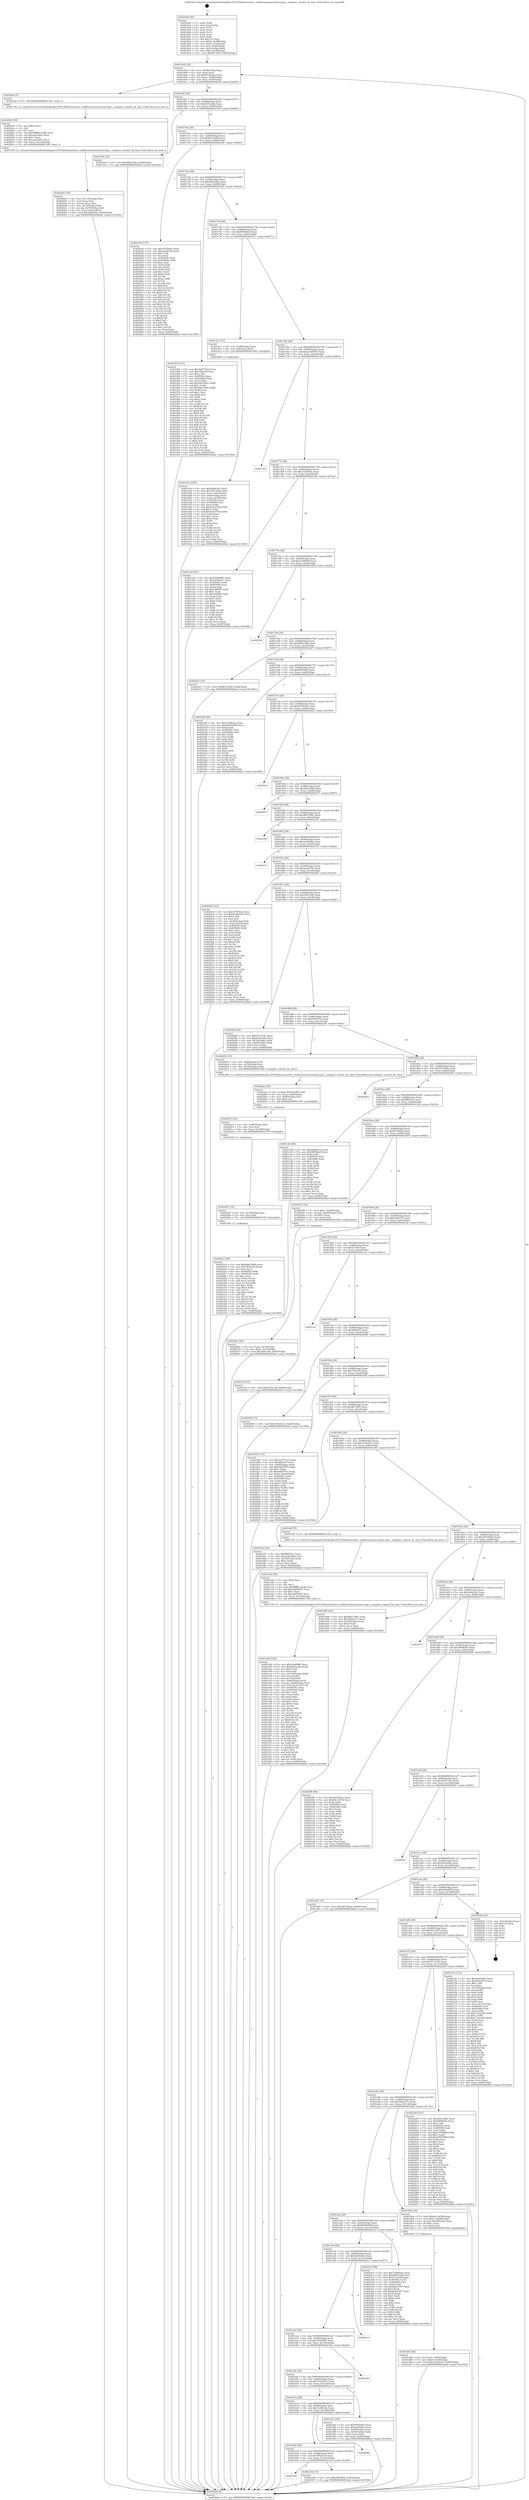 digraph "0x4016a0" {
  label = "0x4016a0 (/mnt/c/Users/mathe/Desktop/tcc/POCII/binaries/extr_seafilecommoncommit-mgr.c_compare_commit_by_time_Final-ollvm.out::main(0))"
  labelloc = "t"
  node[shape=record]

  Entry [label="",width=0.3,height=0.3,shape=circle,fillcolor=black,style=filled]
  "0x4016d2" [label="{
     0x4016d2 [32]\l
     | [instrs]\l
     &nbsp;&nbsp;0x4016d2 \<+6\>: mov -0x84(%rbp),%eax\l
     &nbsp;&nbsp;0x4016d8 \<+2\>: mov %eax,%ecx\l
     &nbsp;&nbsp;0x4016da \<+6\>: sub $0x815dcb4c,%ecx\l
     &nbsp;&nbsp;0x4016e0 \<+6\>: mov %eax,-0x88(%rbp)\l
     &nbsp;&nbsp;0x4016e6 \<+6\>: mov %ecx,-0x8c(%rbp)\l
     &nbsp;&nbsp;0x4016ec \<+6\>: je 00000000004020a4 \<main+0xa04\>\l
  }"]
  "0x4020a4" [label="{
     0x4020a4 [5]\l
     | [instrs]\l
     &nbsp;&nbsp;0x4020a4 \<+5\>: call 0000000000401160 \<next_i\>\l
     | [calls]\l
     &nbsp;&nbsp;0x401160 \{1\} (/mnt/c/Users/mathe/Desktop/tcc/POCII/binaries/extr_seafilecommoncommit-mgr.c_compare_commit_by_time_Final-ollvm.out::next_i)\l
  }"]
  "0x4016f2" [label="{
     0x4016f2 [28]\l
     | [instrs]\l
     &nbsp;&nbsp;0x4016f2 \<+5\>: jmp 00000000004016f7 \<main+0x57\>\l
     &nbsp;&nbsp;0x4016f7 \<+6\>: mov -0x88(%rbp),%eax\l
     &nbsp;&nbsp;0x4016fd \<+5\>: sub $0x8293c2b6,%eax\l
     &nbsp;&nbsp;0x401702 \<+6\>: mov %eax,-0x90(%rbp)\l
     &nbsp;&nbsp;0x401708 \<+6\>: je 0000000000401f34 \<main+0x894\>\l
  }"]
  Exit [label="",width=0.3,height=0.3,shape=circle,fillcolor=black,style=filled,peripheries=2]
  "0x401f34" [label="{
     0x401f34 [15]\l
     | [instrs]\l
     &nbsp;&nbsp;0x401f34 \<+10\>: movl $0x8fbb35de,-0x84(%rbp)\l
     &nbsp;&nbsp;0x401f3e \<+5\>: jmp 00000000004026ad \<main+0x100d\>\l
  }"]
  "0x40170e" [label="{
     0x40170e [28]\l
     | [instrs]\l
     &nbsp;&nbsp;0x40170e \<+5\>: jmp 0000000000401713 \<main+0x73\>\l
     &nbsp;&nbsp;0x401713 \<+6\>: mov -0x88(%rbp),%eax\l
     &nbsp;&nbsp;0x401719 \<+5\>: sub $0x8b3192bf,%eax\l
     &nbsp;&nbsp;0x40171e \<+6\>: mov %eax,-0x94(%rbp)\l
     &nbsp;&nbsp;0x401724 \<+6\>: je 0000000000402436 \<main+0xd96\>\l
  }"]
  "0x401b52" [label="{
     0x401b52\l
  }", style=dashed]
  "0x402436" [label="{
     0x402436 [137]\l
     | [instrs]\l
     &nbsp;&nbsp;0x402436 \<+5\>: mov $0xc97950ec,%eax\l
     &nbsp;&nbsp;0x40243b \<+5\>: mov $0xeae2679e,%ecx\l
     &nbsp;&nbsp;0x402440 \<+2\>: mov $0x1,%dl\l
     &nbsp;&nbsp;0x402442 \<+2\>: xor %esi,%esi\l
     &nbsp;&nbsp;0x402444 \<+7\>: mov 0x40505c,%edi\l
     &nbsp;&nbsp;0x40244b \<+8\>: mov 0x405060,%r8d\l
     &nbsp;&nbsp;0x402453 \<+3\>: sub $0x1,%esi\l
     &nbsp;&nbsp;0x402456 \<+3\>: mov %edi,%r9d\l
     &nbsp;&nbsp;0x402459 \<+3\>: add %esi,%r9d\l
     &nbsp;&nbsp;0x40245c \<+4\>: imul %r9d,%edi\l
     &nbsp;&nbsp;0x402460 \<+3\>: and $0x1,%edi\l
     &nbsp;&nbsp;0x402463 \<+3\>: cmp $0x0,%edi\l
     &nbsp;&nbsp;0x402466 \<+4\>: sete %r10b\l
     &nbsp;&nbsp;0x40246a \<+4\>: cmp $0xa,%r8d\l
     &nbsp;&nbsp;0x40246e \<+4\>: setl %r11b\l
     &nbsp;&nbsp;0x402472 \<+3\>: mov %r10b,%bl\l
     &nbsp;&nbsp;0x402475 \<+3\>: xor $0xff,%bl\l
     &nbsp;&nbsp;0x402478 \<+3\>: mov %r11b,%r14b\l
     &nbsp;&nbsp;0x40247b \<+4\>: xor $0xff,%r14b\l
     &nbsp;&nbsp;0x40247f \<+3\>: xor $0x0,%dl\l
     &nbsp;&nbsp;0x402482 \<+3\>: mov %bl,%r15b\l
     &nbsp;&nbsp;0x402485 \<+4\>: and $0x0,%r15b\l
     &nbsp;&nbsp;0x402489 \<+3\>: and %dl,%r10b\l
     &nbsp;&nbsp;0x40248c \<+3\>: mov %r14b,%r12b\l
     &nbsp;&nbsp;0x40248f \<+4\>: and $0x0,%r12b\l
     &nbsp;&nbsp;0x402493 \<+3\>: and %dl,%r11b\l
     &nbsp;&nbsp;0x402496 \<+3\>: or %r10b,%r15b\l
     &nbsp;&nbsp;0x402499 \<+3\>: or %r11b,%r12b\l
     &nbsp;&nbsp;0x40249c \<+3\>: xor %r12b,%r15b\l
     &nbsp;&nbsp;0x40249f \<+3\>: or %r14b,%bl\l
     &nbsp;&nbsp;0x4024a2 \<+3\>: xor $0xff,%bl\l
     &nbsp;&nbsp;0x4024a5 \<+3\>: or $0x0,%dl\l
     &nbsp;&nbsp;0x4024a8 \<+2\>: and %dl,%bl\l
     &nbsp;&nbsp;0x4024aa \<+3\>: or %bl,%r15b\l
     &nbsp;&nbsp;0x4024ad \<+4\>: test $0x1,%r15b\l
     &nbsp;&nbsp;0x4024b1 \<+3\>: cmovne %ecx,%eax\l
     &nbsp;&nbsp;0x4024b4 \<+6\>: mov %eax,-0x84(%rbp)\l
     &nbsp;&nbsp;0x4024ba \<+5\>: jmp 00000000004026ad \<main+0x100d\>\l
  }"]
  "0x40172a" [label="{
     0x40172a [28]\l
     | [instrs]\l
     &nbsp;&nbsp;0x40172a \<+5\>: jmp 000000000040172f \<main+0x8f\>\l
     &nbsp;&nbsp;0x40172f \<+6\>: mov -0x88(%rbp),%eax\l
     &nbsp;&nbsp;0x401735 \<+5\>: sub $0x8fbb35de,%eax\l
     &nbsp;&nbsp;0x40173a \<+6\>: mov %eax,-0x98(%rbp)\l
     &nbsp;&nbsp;0x401740 \<+6\>: je 0000000000401f43 \<main+0x8a3\>\l
  }"]
  "0x40233d" [label="{
     0x40233d [15]\l
     | [instrs]\l
     &nbsp;&nbsp;0x40233d \<+10\>: movl $0xb9f766f2,-0x84(%rbp)\l
     &nbsp;&nbsp;0x402347 \<+5\>: jmp 00000000004026ad \<main+0x100d\>\l
  }"]
  "0x401f43" [label="{
     0x401f43 [147]\l
     | [instrs]\l
     &nbsp;&nbsp;0x401f43 \<+5\>: mov $0x3e6771b3,%eax\l
     &nbsp;&nbsp;0x401f48 \<+5\>: mov $0x7f2b355,%ecx\l
     &nbsp;&nbsp;0x401f4d \<+2\>: mov $0x1,%dl\l
     &nbsp;&nbsp;0x401f4f \<+7\>: mov 0x40505c,%esi\l
     &nbsp;&nbsp;0x401f56 \<+7\>: mov 0x405060,%edi\l
     &nbsp;&nbsp;0x401f5d \<+3\>: mov %esi,%r8d\l
     &nbsp;&nbsp;0x401f60 \<+7\>: add $0x28b1845c,%r8d\l
     &nbsp;&nbsp;0x401f67 \<+4\>: sub $0x1,%r8d\l
     &nbsp;&nbsp;0x401f6b \<+7\>: sub $0x28b1845c,%r8d\l
     &nbsp;&nbsp;0x401f72 \<+4\>: imul %r8d,%esi\l
     &nbsp;&nbsp;0x401f76 \<+3\>: and $0x1,%esi\l
     &nbsp;&nbsp;0x401f79 \<+3\>: cmp $0x0,%esi\l
     &nbsp;&nbsp;0x401f7c \<+4\>: sete %r9b\l
     &nbsp;&nbsp;0x401f80 \<+3\>: cmp $0xa,%edi\l
     &nbsp;&nbsp;0x401f83 \<+4\>: setl %r10b\l
     &nbsp;&nbsp;0x401f87 \<+3\>: mov %r9b,%r11b\l
     &nbsp;&nbsp;0x401f8a \<+4\>: xor $0xff,%r11b\l
     &nbsp;&nbsp;0x401f8e \<+3\>: mov %r10b,%bl\l
     &nbsp;&nbsp;0x401f91 \<+3\>: xor $0xff,%bl\l
     &nbsp;&nbsp;0x401f94 \<+3\>: xor $0x0,%dl\l
     &nbsp;&nbsp;0x401f97 \<+3\>: mov %r11b,%r14b\l
     &nbsp;&nbsp;0x401f9a \<+4\>: and $0x0,%r14b\l
     &nbsp;&nbsp;0x401f9e \<+3\>: and %dl,%r9b\l
     &nbsp;&nbsp;0x401fa1 \<+3\>: mov %bl,%r15b\l
     &nbsp;&nbsp;0x401fa4 \<+4\>: and $0x0,%r15b\l
     &nbsp;&nbsp;0x401fa8 \<+3\>: and %dl,%r10b\l
     &nbsp;&nbsp;0x401fab \<+3\>: or %r9b,%r14b\l
     &nbsp;&nbsp;0x401fae \<+3\>: or %r10b,%r15b\l
     &nbsp;&nbsp;0x401fb1 \<+3\>: xor %r15b,%r14b\l
     &nbsp;&nbsp;0x401fb4 \<+3\>: or %bl,%r11b\l
     &nbsp;&nbsp;0x401fb7 \<+4\>: xor $0xff,%r11b\l
     &nbsp;&nbsp;0x401fbb \<+3\>: or $0x0,%dl\l
     &nbsp;&nbsp;0x401fbe \<+3\>: and %dl,%r11b\l
     &nbsp;&nbsp;0x401fc1 \<+3\>: or %r11b,%r14b\l
     &nbsp;&nbsp;0x401fc4 \<+4\>: test $0x1,%r14b\l
     &nbsp;&nbsp;0x401fc8 \<+3\>: cmovne %ecx,%eax\l
     &nbsp;&nbsp;0x401fcb \<+6\>: mov %eax,-0x84(%rbp)\l
     &nbsp;&nbsp;0x401fd1 \<+5\>: jmp 00000000004026ad \<main+0x100d\>\l
  }"]
  "0x401746" [label="{
     0x401746 [28]\l
     | [instrs]\l
     &nbsp;&nbsp;0x401746 \<+5\>: jmp 000000000040174b \<main+0xab\>\l
     &nbsp;&nbsp;0x40174b \<+6\>: mov -0x88(%rbp),%eax\l
     &nbsp;&nbsp;0x401751 \<+5\>: sub $0x96f5b6a5,%eax\l
     &nbsp;&nbsp;0x401756 \<+6\>: mov %eax,-0x9c(%rbp)\l
     &nbsp;&nbsp;0x40175c \<+6\>: je 0000000000401d11 \<main+0x671\>\l
  }"]
  "0x401b36" [label="{
     0x401b36 [28]\l
     | [instrs]\l
     &nbsp;&nbsp;0x401b36 \<+5\>: jmp 0000000000401b3b \<main+0x49b\>\l
     &nbsp;&nbsp;0x401b3b \<+6\>: mov -0x88(%rbp),%eax\l
     &nbsp;&nbsp;0x401b41 \<+5\>: sub $0x7f025ccb,%eax\l
     &nbsp;&nbsp;0x401b46 \<+6\>: mov %eax,-0x12c(%rbp)\l
     &nbsp;&nbsp;0x401b4c \<+6\>: je 000000000040233d \<main+0xc9d\>\l
  }"]
  "0x401d11" [label="{
     0x401d11 [13]\l
     | [instrs]\l
     &nbsp;&nbsp;0x401d11 \<+4\>: mov -0x48(%rbp),%rax\l
     &nbsp;&nbsp;0x401d15 \<+4\>: mov 0x8(%rax),%rdi\l
     &nbsp;&nbsp;0x401d19 \<+5\>: call 0000000000401060 \<atoi@plt\>\l
     | [calls]\l
     &nbsp;&nbsp;0x401060 \{1\} (unknown)\l
  }"]
  "0x401762" [label="{
     0x401762 [28]\l
     | [instrs]\l
     &nbsp;&nbsp;0x401762 \<+5\>: jmp 0000000000401767 \<main+0xc7\>\l
     &nbsp;&nbsp;0x401767 \<+6\>: mov -0x88(%rbp),%eax\l
     &nbsp;&nbsp;0x40176d \<+5\>: sub $0xa23087d7,%eax\l
     &nbsp;&nbsp;0x401772 \<+6\>: mov %eax,-0xa0(%rbp)\l
     &nbsp;&nbsp;0x401778 \<+6\>: je 0000000000401c0d \<main+0x56d\>\l
  }"]
  "0x40268d" [label="{
     0x40268d\l
  }", style=dashed]
  "0x401c0d" [label="{
     0x401c0d\l
  }", style=dashed]
  "0x40177e" [label="{
     0x40177e [28]\l
     | [instrs]\l
     &nbsp;&nbsp;0x40177e \<+5\>: jmp 0000000000401783 \<main+0xe3\>\l
     &nbsp;&nbsp;0x401783 \<+6\>: mov -0x88(%rbp),%eax\l
     &nbsp;&nbsp;0x401789 \<+5\>: sub $0xa32500ee,%eax\l
     &nbsp;&nbsp;0x40178e \<+6\>: mov %eax,-0xa4(%rbp)\l
     &nbsp;&nbsp;0x401794 \<+6\>: je 0000000000401e0a \<main+0x76a\>\l
  }"]
  "0x4022e3" [label="{
     0x4022e3 [90]\l
     | [instrs]\l
     &nbsp;&nbsp;0x4022e3 \<+5\>: mov $0xd64c3bb9,%eax\l
     &nbsp;&nbsp;0x4022e8 \<+5\>: mov $0x7f025ccb,%edx\l
     &nbsp;&nbsp;0x4022ed \<+2\>: xor %ecx,%ecx\l
     &nbsp;&nbsp;0x4022ef \<+8\>: mov 0x40505c,%r8d\l
     &nbsp;&nbsp;0x4022f7 \<+8\>: mov 0x405060,%r9d\l
     &nbsp;&nbsp;0x4022ff \<+3\>: sub $0x1,%ecx\l
     &nbsp;&nbsp;0x402302 \<+3\>: mov %r8d,%r10d\l
     &nbsp;&nbsp;0x402305 \<+3\>: add %ecx,%r10d\l
     &nbsp;&nbsp;0x402308 \<+4\>: imul %r10d,%r8d\l
     &nbsp;&nbsp;0x40230c \<+4\>: and $0x1,%r8d\l
     &nbsp;&nbsp;0x402310 \<+4\>: cmp $0x0,%r8d\l
     &nbsp;&nbsp;0x402314 \<+4\>: sete %r11b\l
     &nbsp;&nbsp;0x402318 \<+4\>: cmp $0xa,%r9d\l
     &nbsp;&nbsp;0x40231c \<+3\>: setl %bl\l
     &nbsp;&nbsp;0x40231f \<+3\>: mov %r11b,%r14b\l
     &nbsp;&nbsp;0x402322 \<+3\>: and %bl,%r14b\l
     &nbsp;&nbsp;0x402325 \<+3\>: xor %bl,%r11b\l
     &nbsp;&nbsp;0x402328 \<+3\>: or %r11b,%r14b\l
     &nbsp;&nbsp;0x40232b \<+4\>: test $0x1,%r14b\l
     &nbsp;&nbsp;0x40232f \<+3\>: cmovne %edx,%eax\l
     &nbsp;&nbsp;0x402332 \<+6\>: mov %eax,-0x84(%rbp)\l
     &nbsp;&nbsp;0x402338 \<+5\>: jmp 00000000004026ad \<main+0x100d\>\l
  }"]
  "0x401e0a" [label="{
     0x401e0a [91]\l
     | [instrs]\l
     &nbsp;&nbsp;0x401e0a \<+5\>: mov $0xa3a6f960,%eax\l
     &nbsp;&nbsp;0x401e0f \<+5\>: mov $0x1b39a911,%ecx\l
     &nbsp;&nbsp;0x401e14 \<+7\>: mov 0x40505c,%edx\l
     &nbsp;&nbsp;0x401e1b \<+7\>: mov 0x405060,%esi\l
     &nbsp;&nbsp;0x401e22 \<+2\>: mov %edx,%edi\l
     &nbsp;&nbsp;0x401e24 \<+6\>: add $0xc680f95,%edi\l
     &nbsp;&nbsp;0x401e2a \<+3\>: sub $0x1,%edi\l
     &nbsp;&nbsp;0x401e2d \<+6\>: sub $0xc680f95,%edi\l
     &nbsp;&nbsp;0x401e33 \<+3\>: imul %edi,%edx\l
     &nbsp;&nbsp;0x401e36 \<+3\>: and $0x1,%edx\l
     &nbsp;&nbsp;0x401e39 \<+3\>: cmp $0x0,%edx\l
     &nbsp;&nbsp;0x401e3c \<+4\>: sete %r8b\l
     &nbsp;&nbsp;0x401e40 \<+3\>: cmp $0xa,%esi\l
     &nbsp;&nbsp;0x401e43 \<+4\>: setl %r9b\l
     &nbsp;&nbsp;0x401e47 \<+3\>: mov %r8b,%r10b\l
     &nbsp;&nbsp;0x401e4a \<+3\>: and %r9b,%r10b\l
     &nbsp;&nbsp;0x401e4d \<+3\>: xor %r9b,%r8b\l
     &nbsp;&nbsp;0x401e50 \<+3\>: or %r8b,%r10b\l
     &nbsp;&nbsp;0x401e53 \<+4\>: test $0x1,%r10b\l
     &nbsp;&nbsp;0x401e57 \<+3\>: cmovne %ecx,%eax\l
     &nbsp;&nbsp;0x401e5a \<+6\>: mov %eax,-0x84(%rbp)\l
     &nbsp;&nbsp;0x401e60 \<+5\>: jmp 00000000004026ad \<main+0x100d\>\l
  }"]
  "0x40179a" [label="{
     0x40179a [28]\l
     | [instrs]\l
     &nbsp;&nbsp;0x40179a \<+5\>: jmp 000000000040179f \<main+0xff\>\l
     &nbsp;&nbsp;0x40179f \<+6\>: mov -0x88(%rbp),%eax\l
     &nbsp;&nbsp;0x4017a5 \<+5\>: sub $0xa3a6f960,%eax\l
     &nbsp;&nbsp;0x4017aa \<+6\>: mov %eax,-0xa8(%rbp)\l
     &nbsp;&nbsp;0x4017b0 \<+6\>: je 000000000040259d \<main+0xefd\>\l
  }"]
  "0x4022d7" [label="{
     0x4022d7 [12]\l
     | [instrs]\l
     &nbsp;&nbsp;0x4022d7 \<+4\>: mov -0x70(%rbp),%rsi\l
     &nbsp;&nbsp;0x4022db \<+3\>: mov %rsi,%rdi\l
     &nbsp;&nbsp;0x4022de \<+5\>: call 0000000000401030 \<free@plt\>\l
     | [calls]\l
     &nbsp;&nbsp;0x401030 \{1\} (unknown)\l
  }"]
  "0x40259d" [label="{
     0x40259d\l
  }", style=dashed]
  "0x4017b6" [label="{
     0x4017b6 [28]\l
     | [instrs]\l
     &nbsp;&nbsp;0x4017b6 \<+5\>: jmp 00000000004017bb \<main+0x11b\>\l
     &nbsp;&nbsp;0x4017bb \<+6\>: mov -0x88(%rbp),%eax\l
     &nbsp;&nbsp;0x4017c1 \<+5\>: sub $0xb86533b6,%eax\l
     &nbsp;&nbsp;0x4017c6 \<+6\>: mov %eax,-0xac(%rbp)\l
     &nbsp;&nbsp;0x4017cc \<+6\>: je 0000000000402427 \<main+0xd87\>\l
  }"]
  "0x4022c5" [label="{
     0x4022c5 [18]\l
     | [instrs]\l
     &nbsp;&nbsp;0x4022c5 \<+4\>: mov -0x60(%rbp),%rsi\l
     &nbsp;&nbsp;0x4022c9 \<+3\>: mov %rsi,%rdi\l
     &nbsp;&nbsp;0x4022cc \<+6\>: mov %eax,-0x138(%rbp)\l
     &nbsp;&nbsp;0x4022d2 \<+5\>: call 0000000000401030 \<free@plt\>\l
     | [calls]\l
     &nbsp;&nbsp;0x401030 \{1\} (unknown)\l
  }"]
  "0x402427" [label="{
     0x402427 [15]\l
     | [instrs]\l
     &nbsp;&nbsp;0x402427 \<+10\>: movl $0x8b3192bf,-0x84(%rbp)\l
     &nbsp;&nbsp;0x402431 \<+5\>: jmp 00000000004026ad \<main+0x100d\>\l
  }"]
  "0x4017d2" [label="{
     0x4017d2 [28]\l
     | [instrs]\l
     &nbsp;&nbsp;0x4017d2 \<+5\>: jmp 00000000004017d7 \<main+0x137\>\l
     &nbsp;&nbsp;0x4017d7 \<+6\>: mov -0x88(%rbp),%eax\l
     &nbsp;&nbsp;0x4017dd \<+5\>: sub $0xb9f766f2,%eax\l
     &nbsp;&nbsp;0x4017e2 \<+6\>: mov %eax,-0xb0(%rbp)\l
     &nbsp;&nbsp;0x4017e8 \<+6\>: je 000000000040236f \<main+0xccf\>\l
  }"]
  "0x4022ac" [label="{
     0x4022ac [25]\l
     | [instrs]\l
     &nbsp;&nbsp;0x4022ac \<+10\>: movabs $0x4030b6,%rdi\l
     &nbsp;&nbsp;0x4022b6 \<+4\>: mov %rax,-0x80(%rbp)\l
     &nbsp;&nbsp;0x4022ba \<+4\>: mov -0x80(%rbp),%rsi\l
     &nbsp;&nbsp;0x4022be \<+2\>: mov $0x0,%al\l
     &nbsp;&nbsp;0x4022c0 \<+5\>: call 0000000000401040 \<printf@plt\>\l
     | [calls]\l
     &nbsp;&nbsp;0x401040 \{1\} (unknown)\l
  }"]
  "0x40236f" [label="{
     0x40236f [86]\l
     | [instrs]\l
     &nbsp;&nbsp;0x40236f \<+5\>: mov $0x7ed96cde,%eax\l
     &nbsp;&nbsp;0x402374 \<+5\>: mov $0x66b56599,%ecx\l
     &nbsp;&nbsp;0x402379 \<+2\>: xor %edx,%edx\l
     &nbsp;&nbsp;0x40237b \<+7\>: mov 0x40505c,%esi\l
     &nbsp;&nbsp;0x402382 \<+7\>: mov 0x405060,%edi\l
     &nbsp;&nbsp;0x402389 \<+3\>: sub $0x1,%edx\l
     &nbsp;&nbsp;0x40238c \<+3\>: mov %esi,%r8d\l
     &nbsp;&nbsp;0x40238f \<+3\>: add %edx,%r8d\l
     &nbsp;&nbsp;0x402392 \<+4\>: imul %r8d,%esi\l
     &nbsp;&nbsp;0x402396 \<+3\>: and $0x1,%esi\l
     &nbsp;&nbsp;0x402399 \<+3\>: cmp $0x0,%esi\l
     &nbsp;&nbsp;0x40239c \<+4\>: sete %r9b\l
     &nbsp;&nbsp;0x4023a0 \<+3\>: cmp $0xa,%edi\l
     &nbsp;&nbsp;0x4023a3 \<+4\>: setl %r10b\l
     &nbsp;&nbsp;0x4023a7 \<+3\>: mov %r9b,%r11b\l
     &nbsp;&nbsp;0x4023aa \<+3\>: and %r10b,%r11b\l
     &nbsp;&nbsp;0x4023ad \<+3\>: xor %r10b,%r9b\l
     &nbsp;&nbsp;0x4023b0 \<+3\>: or %r9b,%r11b\l
     &nbsp;&nbsp;0x4023b3 \<+4\>: test $0x1,%r11b\l
     &nbsp;&nbsp;0x4023b7 \<+3\>: cmovne %ecx,%eax\l
     &nbsp;&nbsp;0x4023ba \<+6\>: mov %eax,-0x84(%rbp)\l
     &nbsp;&nbsp;0x4023c0 \<+5\>: jmp 00000000004026ad \<main+0x100d\>\l
  }"]
  "0x4017ee" [label="{
     0x4017ee [28]\l
     | [instrs]\l
     &nbsp;&nbsp;0x4017ee \<+5\>: jmp 00000000004017f3 \<main+0x153\>\l
     &nbsp;&nbsp;0x4017f3 \<+6\>: mov -0x88(%rbp),%eax\l
     &nbsp;&nbsp;0x4017f9 \<+5\>: sub $0xc97950ec,%eax\l
     &nbsp;&nbsp;0x4017fe \<+6\>: mov %eax,-0xb4(%rbp)\l
     &nbsp;&nbsp;0x401804 \<+6\>: je 00000000004026a3 \<main+0x1003\>\l
  }"]
  "0x4020d1" [label="{
     0x4020d1 [39]\l
     | [instrs]\l
     &nbsp;&nbsp;0x4020d1 \<+6\>: mov -0x134(%rbp),%ecx\l
     &nbsp;&nbsp;0x4020d7 \<+3\>: imul %eax,%ecx\l
     &nbsp;&nbsp;0x4020da \<+3\>: movslq %ecx,%rsi\l
     &nbsp;&nbsp;0x4020dd \<+4\>: mov -0x70(%rbp),%rdi\l
     &nbsp;&nbsp;0x4020e1 \<+4\>: movslq -0x74(%rbp),%r8\l
     &nbsp;&nbsp;0x4020e5 \<+4\>: mov %rsi,(%rdi,%r8,8)\l
     &nbsp;&nbsp;0x4020e9 \<+10\>: movl $0x38d9f30c,-0x84(%rbp)\l
     &nbsp;&nbsp;0x4020f3 \<+5\>: jmp 00000000004026ad \<main+0x100d\>\l
  }"]
  "0x4026a3" [label="{
     0x4026a3\l
  }", style=dashed]
  "0x40180a" [label="{
     0x40180a [28]\l
     | [instrs]\l
     &nbsp;&nbsp;0x40180a \<+5\>: jmp 000000000040180f \<main+0x16f\>\l
     &nbsp;&nbsp;0x40180f \<+6\>: mov -0x88(%rbp),%eax\l
     &nbsp;&nbsp;0x401815 \<+5\>: sub $0xd64c3bb9,%eax\l
     &nbsp;&nbsp;0x40181a \<+6\>: mov %eax,-0xb8(%rbp)\l
     &nbsp;&nbsp;0x401820 \<+6\>: je 0000000000402637 \<main+0xf97\>\l
  }"]
  "0x4020a9" [label="{
     0x4020a9 [40]\l
     | [instrs]\l
     &nbsp;&nbsp;0x4020a9 \<+5\>: mov $0x2,%ecx\l
     &nbsp;&nbsp;0x4020ae \<+1\>: cltd\l
     &nbsp;&nbsp;0x4020af \<+2\>: idiv %ecx\l
     &nbsp;&nbsp;0x4020b1 \<+6\>: imul $0xfffffffe,%edx,%ecx\l
     &nbsp;&nbsp;0x4020b7 \<+6\>: sub $0xaaa33d5c,%ecx\l
     &nbsp;&nbsp;0x4020bd \<+3\>: add $0x1,%ecx\l
     &nbsp;&nbsp;0x4020c0 \<+6\>: add $0xaaa33d5c,%ecx\l
     &nbsp;&nbsp;0x4020c6 \<+6\>: mov %ecx,-0x134(%rbp)\l
     &nbsp;&nbsp;0x4020cc \<+5\>: call 0000000000401160 \<next_i\>\l
     | [calls]\l
     &nbsp;&nbsp;0x401160 \{1\} (/mnt/c/Users/mathe/Desktop/tcc/POCII/binaries/extr_seafilecommoncommit-mgr.c_compare_commit_by_time_Final-ollvm.out::next_i)\l
  }"]
  "0x402637" [label="{
     0x402637\l
  }", style=dashed]
  "0x401826" [label="{
     0x401826 [28]\l
     | [instrs]\l
     &nbsp;&nbsp;0x401826 \<+5\>: jmp 000000000040182b \<main+0x18b\>\l
     &nbsp;&nbsp;0x40182b \<+6\>: mov -0x88(%rbp),%eax\l
     &nbsp;&nbsp;0x401831 \<+5\>: sub $0xd867306c,%eax\l
     &nbsp;&nbsp;0x401836 \<+6\>: mov %eax,-0xbc(%rbp)\l
     &nbsp;&nbsp;0x40183c \<+6\>: je 000000000040234c \<main+0xcac\>\l
  }"]
  "0x40206c" [label="{
     0x40206c [26]\l
     | [instrs]\l
     &nbsp;&nbsp;0x40206c \<+4\>: mov %rax,-0x70(%rbp)\l
     &nbsp;&nbsp;0x402070 \<+7\>: movl $0x0,-0x74(%rbp)\l
     &nbsp;&nbsp;0x402077 \<+10\>: movl $0xef55cc48,-0x84(%rbp)\l
     &nbsp;&nbsp;0x402081 \<+5\>: jmp 00000000004026ad \<main+0x100d\>\l
  }"]
  "0x40234c" [label="{
     0x40234c\l
  }", style=dashed]
  "0x401842" [label="{
     0x401842 [28]\l
     | [instrs]\l
     &nbsp;&nbsp;0x401842 \<+5\>: jmp 0000000000401847 \<main+0x1a7\>\l
     &nbsp;&nbsp;0x401847 \<+6\>: mov -0x88(%rbp),%eax\l
     &nbsp;&nbsp;0x40184d \<+5\>: sub $0xe2a636bb,%eax\l
     &nbsp;&nbsp;0x401852 \<+6\>: mov %eax,-0xc0(%rbp)\l
     &nbsp;&nbsp;0x401858 \<+6\>: je 0000000000401b7a \<main+0x4da\>\l
  }"]
  "0x401e92" [label="{
     0x401e92 [162]\l
     | [instrs]\l
     &nbsp;&nbsp;0x401e92 \<+5\>: mov $0xa3a6f960,%ecx\l
     &nbsp;&nbsp;0x401e97 \<+5\>: mov $0x8293c2b6,%edx\l
     &nbsp;&nbsp;0x401e9c \<+3\>: mov $0x1,%sil\l
     &nbsp;&nbsp;0x401e9f \<+2\>: xor %edi,%edi\l
     &nbsp;&nbsp;0x401ea1 \<+7\>: mov -0x130(%rbp),%r8d\l
     &nbsp;&nbsp;0x401ea8 \<+4\>: imul %eax,%r8d\l
     &nbsp;&nbsp;0x401eac \<+3\>: movslq %r8d,%r9\l
     &nbsp;&nbsp;0x401eaf \<+4\>: mov -0x60(%rbp),%r10\l
     &nbsp;&nbsp;0x401eb3 \<+4\>: movslq -0x64(%rbp),%r11\l
     &nbsp;&nbsp;0x401eb7 \<+4\>: mov %r9,(%r10,%r11,8)\l
     &nbsp;&nbsp;0x401ebb \<+7\>: mov 0x40505c,%eax\l
     &nbsp;&nbsp;0x401ec2 \<+8\>: mov 0x405060,%r8d\l
     &nbsp;&nbsp;0x401eca \<+3\>: sub $0x1,%edi\l
     &nbsp;&nbsp;0x401ecd \<+2\>: mov %eax,%ebx\l
     &nbsp;&nbsp;0x401ecf \<+2\>: add %edi,%ebx\l
     &nbsp;&nbsp;0x401ed1 \<+3\>: imul %ebx,%eax\l
     &nbsp;&nbsp;0x401ed4 \<+3\>: and $0x1,%eax\l
     &nbsp;&nbsp;0x401ed7 \<+3\>: cmp $0x0,%eax\l
     &nbsp;&nbsp;0x401eda \<+4\>: sete %r14b\l
     &nbsp;&nbsp;0x401ede \<+4\>: cmp $0xa,%r8d\l
     &nbsp;&nbsp;0x401ee2 \<+4\>: setl %r15b\l
     &nbsp;&nbsp;0x401ee6 \<+3\>: mov %r14b,%r12b\l
     &nbsp;&nbsp;0x401ee9 \<+4\>: xor $0xff,%r12b\l
     &nbsp;&nbsp;0x401eed \<+3\>: mov %r15b,%r13b\l
     &nbsp;&nbsp;0x401ef0 \<+4\>: xor $0xff,%r13b\l
     &nbsp;&nbsp;0x401ef4 \<+4\>: xor $0x1,%sil\l
     &nbsp;&nbsp;0x401ef8 \<+3\>: mov %r12b,%al\l
     &nbsp;&nbsp;0x401efb \<+2\>: and $0xff,%al\l
     &nbsp;&nbsp;0x401efd \<+3\>: and %sil,%r14b\l
     &nbsp;&nbsp;0x401f00 \<+3\>: mov %r13b,%dil\l
     &nbsp;&nbsp;0x401f03 \<+4\>: and $0xff,%dil\l
     &nbsp;&nbsp;0x401f07 \<+3\>: and %sil,%r15b\l
     &nbsp;&nbsp;0x401f0a \<+3\>: or %r14b,%al\l
     &nbsp;&nbsp;0x401f0d \<+3\>: or %r15b,%dil\l
     &nbsp;&nbsp;0x401f10 \<+3\>: xor %dil,%al\l
     &nbsp;&nbsp;0x401f13 \<+3\>: or %r13b,%r12b\l
     &nbsp;&nbsp;0x401f16 \<+4\>: xor $0xff,%r12b\l
     &nbsp;&nbsp;0x401f1a \<+4\>: or $0x1,%sil\l
     &nbsp;&nbsp;0x401f1e \<+3\>: and %sil,%r12b\l
     &nbsp;&nbsp;0x401f21 \<+3\>: or %r12b,%al\l
     &nbsp;&nbsp;0x401f24 \<+2\>: test $0x1,%al\l
     &nbsp;&nbsp;0x401f26 \<+3\>: cmovne %edx,%ecx\l
     &nbsp;&nbsp;0x401f29 \<+6\>: mov %ecx,-0x84(%rbp)\l
     &nbsp;&nbsp;0x401f2f \<+5\>: jmp 00000000004026ad \<main+0x100d\>\l
  }"]
  "0x401b7a" [label="{
     0x401b7a\l
  }", style=dashed]
  "0x40185e" [label="{
     0x40185e [28]\l
     | [instrs]\l
     &nbsp;&nbsp;0x40185e \<+5\>: jmp 0000000000401863 \<main+0x1c3\>\l
     &nbsp;&nbsp;0x401863 \<+6\>: mov -0x88(%rbp),%eax\l
     &nbsp;&nbsp;0x401869 \<+5\>: sub $0xeae2679e,%eax\l
     &nbsp;&nbsp;0x40186e \<+6\>: mov %eax,-0xc4(%rbp)\l
     &nbsp;&nbsp;0x401874 \<+6\>: je 00000000004024bf \<main+0xe1f\>\l
  }"]
  "0x401e6a" [label="{
     0x401e6a [40]\l
     | [instrs]\l
     &nbsp;&nbsp;0x401e6a \<+5\>: mov $0x2,%ecx\l
     &nbsp;&nbsp;0x401e6f \<+1\>: cltd\l
     &nbsp;&nbsp;0x401e70 \<+2\>: idiv %ecx\l
     &nbsp;&nbsp;0x401e72 \<+6\>: imul $0xfffffffe,%edx,%ecx\l
     &nbsp;&nbsp;0x401e78 \<+6\>: add $0xed05e607,%ecx\l
     &nbsp;&nbsp;0x401e7e \<+3\>: add $0x1,%ecx\l
     &nbsp;&nbsp;0x401e81 \<+6\>: sub $0xed05e607,%ecx\l
     &nbsp;&nbsp;0x401e87 \<+6\>: mov %ecx,-0x130(%rbp)\l
     &nbsp;&nbsp;0x401e8d \<+5\>: call 0000000000401160 \<next_i\>\l
     | [calls]\l
     &nbsp;&nbsp;0x401160 \{1\} (/mnt/c/Users/mathe/Desktop/tcc/POCII/binaries/extr_seafilecommoncommit-mgr.c_compare_commit_by_time_Final-ollvm.out::next_i)\l
  }"]
  "0x4024bf" [label="{
     0x4024bf [143]\l
     | [instrs]\l
     &nbsp;&nbsp;0x4024bf \<+5\>: mov $0xc97950ec,%eax\l
     &nbsp;&nbsp;0x4024c4 \<+5\>: mov $0x402b2076,%ecx\l
     &nbsp;&nbsp;0x4024c9 \<+2\>: mov $0x1,%dl\l
     &nbsp;&nbsp;0x4024cb \<+2\>: xor %esi,%esi\l
     &nbsp;&nbsp;0x4024cd \<+3\>: mov -0x38(%rbp),%edi\l
     &nbsp;&nbsp;0x4024d0 \<+3\>: mov %edi,-0x2c(%rbp)\l
     &nbsp;&nbsp;0x4024d3 \<+7\>: mov 0x40505c,%edi\l
     &nbsp;&nbsp;0x4024da \<+8\>: mov 0x405060,%r8d\l
     &nbsp;&nbsp;0x4024e2 \<+3\>: sub $0x1,%esi\l
     &nbsp;&nbsp;0x4024e5 \<+3\>: mov %edi,%r9d\l
     &nbsp;&nbsp;0x4024e8 \<+3\>: add %esi,%r9d\l
     &nbsp;&nbsp;0x4024eb \<+4\>: imul %r9d,%edi\l
     &nbsp;&nbsp;0x4024ef \<+3\>: and $0x1,%edi\l
     &nbsp;&nbsp;0x4024f2 \<+3\>: cmp $0x0,%edi\l
     &nbsp;&nbsp;0x4024f5 \<+4\>: sete %r10b\l
     &nbsp;&nbsp;0x4024f9 \<+4\>: cmp $0xa,%r8d\l
     &nbsp;&nbsp;0x4024fd \<+4\>: setl %r11b\l
     &nbsp;&nbsp;0x402501 \<+3\>: mov %r10b,%bl\l
     &nbsp;&nbsp;0x402504 \<+3\>: xor $0xff,%bl\l
     &nbsp;&nbsp;0x402507 \<+3\>: mov %r11b,%r14b\l
     &nbsp;&nbsp;0x40250a \<+4\>: xor $0xff,%r14b\l
     &nbsp;&nbsp;0x40250e \<+3\>: xor $0x0,%dl\l
     &nbsp;&nbsp;0x402511 \<+3\>: mov %bl,%r15b\l
     &nbsp;&nbsp;0x402514 \<+4\>: and $0x0,%r15b\l
     &nbsp;&nbsp;0x402518 \<+3\>: and %dl,%r10b\l
     &nbsp;&nbsp;0x40251b \<+3\>: mov %r14b,%r12b\l
     &nbsp;&nbsp;0x40251e \<+4\>: and $0x0,%r12b\l
     &nbsp;&nbsp;0x402522 \<+3\>: and %dl,%r11b\l
     &nbsp;&nbsp;0x402525 \<+3\>: or %r10b,%r15b\l
     &nbsp;&nbsp;0x402528 \<+3\>: or %r11b,%r12b\l
     &nbsp;&nbsp;0x40252b \<+3\>: xor %r12b,%r15b\l
     &nbsp;&nbsp;0x40252e \<+3\>: or %r14b,%bl\l
     &nbsp;&nbsp;0x402531 \<+3\>: xor $0xff,%bl\l
     &nbsp;&nbsp;0x402534 \<+3\>: or $0x0,%dl\l
     &nbsp;&nbsp;0x402537 \<+2\>: and %dl,%bl\l
     &nbsp;&nbsp;0x402539 \<+3\>: or %bl,%r15b\l
     &nbsp;&nbsp;0x40253c \<+4\>: test $0x1,%r15b\l
     &nbsp;&nbsp;0x402540 \<+3\>: cmovne %ecx,%eax\l
     &nbsp;&nbsp;0x402543 \<+6\>: mov %eax,-0x84(%rbp)\l
     &nbsp;&nbsp;0x402549 \<+5\>: jmp 00000000004026ad \<main+0x100d\>\l
  }"]
  "0x40187a" [label="{
     0x40187a [28]\l
     | [instrs]\l
     &nbsp;&nbsp;0x40187a \<+5\>: jmp 000000000040187f \<main+0x1df\>\l
     &nbsp;&nbsp;0x40187f \<+6\>: mov -0x88(%rbp),%eax\l
     &nbsp;&nbsp;0x401885 \<+5\>: sub $0xef55cc48,%eax\l
     &nbsp;&nbsp;0x40188a \<+6\>: mov %eax,-0xc8(%rbp)\l
     &nbsp;&nbsp;0x401890 \<+6\>: je 0000000000402086 \<main+0x9e6\>\l
  }"]
  "0x401b1a" [label="{
     0x401b1a [28]\l
     | [instrs]\l
     &nbsp;&nbsp;0x401b1a \<+5\>: jmp 0000000000401b1f \<main+0x47f\>\l
     &nbsp;&nbsp;0x401b1f \<+6\>: mov -0x88(%rbp),%eax\l
     &nbsp;&nbsp;0x401b25 \<+5\>: sub $0x7ed96cde,%eax\l
     &nbsp;&nbsp;0x401b2a \<+6\>: mov %eax,-0x128(%rbp)\l
     &nbsp;&nbsp;0x401b30 \<+6\>: je 000000000040268d \<main+0xfed\>\l
  }"]
  "0x402086" [label="{
     0x402086 [30]\l
     | [instrs]\l
     &nbsp;&nbsp;0x402086 \<+5\>: mov $0x55c733fc,%eax\l
     &nbsp;&nbsp;0x40208b \<+5\>: mov $0x815dcb4c,%ecx\l
     &nbsp;&nbsp;0x402090 \<+3\>: mov -0x74(%rbp),%edx\l
     &nbsp;&nbsp;0x402093 \<+3\>: cmp -0x68(%rbp),%edx\l
     &nbsp;&nbsp;0x402096 \<+3\>: cmovl %ecx,%eax\l
     &nbsp;&nbsp;0x402099 \<+6\>: mov %eax,-0x84(%rbp)\l
     &nbsp;&nbsp;0x40209f \<+5\>: jmp 00000000004026ad \<main+0x100d\>\l
  }"]
  "0x401896" [label="{
     0x401896 [28]\l
     | [instrs]\l
     &nbsp;&nbsp;0x401896 \<+5\>: jmp 000000000040189b \<main+0x1fb\>\l
     &nbsp;&nbsp;0x40189b \<+6\>: mov -0x88(%rbp),%eax\l
     &nbsp;&nbsp;0x4018a1 \<+5\>: sub $0xf044955e,%eax\l
     &nbsp;&nbsp;0x4018a6 \<+6\>: mov %eax,-0xcc(%rbp)\l
     &nbsp;&nbsp;0x4018ac \<+6\>: je 000000000040229c \<main+0xbfc\>\l
  }"]
  "0x401dec" [label="{
     0x401dec [30]\l
     | [instrs]\l
     &nbsp;&nbsp;0x401dec \<+5\>: mov $0xf97f20b5,%eax\l
     &nbsp;&nbsp;0x401df1 \<+5\>: mov $0xa32500ee,%ecx\l
     &nbsp;&nbsp;0x401df6 \<+3\>: mov -0x64(%rbp),%edx\l
     &nbsp;&nbsp;0x401df9 \<+3\>: cmp -0x54(%rbp),%edx\l
     &nbsp;&nbsp;0x401dfc \<+3\>: cmovl %ecx,%eax\l
     &nbsp;&nbsp;0x401dff \<+6\>: mov %eax,-0x84(%rbp)\l
     &nbsp;&nbsp;0x401e05 \<+5\>: jmp 00000000004026ad \<main+0x100d\>\l
  }"]
  "0x40229c" [label="{
     0x40229c [16]\l
     | [instrs]\l
     &nbsp;&nbsp;0x40229c \<+4\>: mov -0x60(%rbp),%rdi\l
     &nbsp;&nbsp;0x4022a0 \<+4\>: mov -0x70(%rbp),%rsi\l
     &nbsp;&nbsp;0x4022a4 \<+3\>: mov -0x50(%rbp),%edx\l
     &nbsp;&nbsp;0x4022a7 \<+5\>: call 0000000000401400 \<compare_commit_by_time\>\l
     | [calls]\l
     &nbsp;&nbsp;0x401400 \{1\} (/mnt/c/Users/mathe/Desktop/tcc/POCII/binaries/extr_seafilecommoncommit-mgr.c_compare_commit_by_time_Final-ollvm.out::compare_commit_by_time)\l
  }"]
  "0x4018b2" [label="{
     0x4018b2 [28]\l
     | [instrs]\l
     &nbsp;&nbsp;0x4018b2 \<+5\>: jmp 00000000004018b7 \<main+0x217\>\l
     &nbsp;&nbsp;0x4018b7 \<+6\>: mov -0x88(%rbp),%eax\l
     &nbsp;&nbsp;0x4018bd \<+5\>: sub $0xf2572b83,%eax\l
     &nbsp;&nbsp;0x4018c2 \<+6\>: mov %eax,-0xd0(%rbp)\l
     &nbsp;&nbsp;0x4018c8 \<+6\>: je 0000000000402563 \<main+0xec3\>\l
  }"]
  "0x401afe" [label="{
     0x401afe [28]\l
     | [instrs]\l
     &nbsp;&nbsp;0x401afe \<+5\>: jmp 0000000000401b03 \<main+0x463\>\l
     &nbsp;&nbsp;0x401b03 \<+6\>: mov -0x88(%rbp),%eax\l
     &nbsp;&nbsp;0x401b09 \<+5\>: sub $0x7e924213,%eax\l
     &nbsp;&nbsp;0x401b0e \<+6\>: mov %eax,-0x124(%rbp)\l
     &nbsp;&nbsp;0x401b14 \<+6\>: je 0000000000401dec \<main+0x74c\>\l
  }"]
  "0x402563" [label="{
     0x402563\l
  }", style=dashed]
  "0x4018ce" [label="{
     0x4018ce [28]\l
     | [instrs]\l
     &nbsp;&nbsp;0x4018ce \<+5\>: jmp 00000000004018d3 \<main+0x233\>\l
     &nbsp;&nbsp;0x4018d3 \<+6\>: mov -0x88(%rbp),%eax\l
     &nbsp;&nbsp;0x4018d9 \<+5\>: sub $0xf88f3ca1,%eax\l
     &nbsp;&nbsp;0x4018de \<+6\>: mov %eax,-0xd4(%rbp)\l
     &nbsp;&nbsp;0x4018e4 \<+6\>: je 0000000000401cbb \<main+0x61b\>\l
  }"]
  "0x40235b" [label="{
     0x40235b\l
  }", style=dashed]
  "0x401cbb" [label="{
     0x401cbb [86]\l
     | [instrs]\l
     &nbsp;&nbsp;0x401cbb \<+5\>: mov $0x2dfdc2e5,%eax\l
     &nbsp;&nbsp;0x401cc0 \<+5\>: mov $0x96f5b6a5,%ecx\l
     &nbsp;&nbsp;0x401cc5 \<+2\>: xor %edx,%edx\l
     &nbsp;&nbsp;0x401cc7 \<+7\>: mov 0x40505c,%esi\l
     &nbsp;&nbsp;0x401cce \<+7\>: mov 0x405060,%edi\l
     &nbsp;&nbsp;0x401cd5 \<+3\>: sub $0x1,%edx\l
     &nbsp;&nbsp;0x401cd8 \<+3\>: mov %esi,%r8d\l
     &nbsp;&nbsp;0x401cdb \<+3\>: add %edx,%r8d\l
     &nbsp;&nbsp;0x401cde \<+4\>: imul %r8d,%esi\l
     &nbsp;&nbsp;0x401ce2 \<+3\>: and $0x1,%esi\l
     &nbsp;&nbsp;0x401ce5 \<+3\>: cmp $0x0,%esi\l
     &nbsp;&nbsp;0x401ce8 \<+4\>: sete %r9b\l
     &nbsp;&nbsp;0x401cec \<+3\>: cmp $0xa,%edi\l
     &nbsp;&nbsp;0x401cef \<+4\>: setl %r10b\l
     &nbsp;&nbsp;0x401cf3 \<+3\>: mov %r9b,%r11b\l
     &nbsp;&nbsp;0x401cf6 \<+3\>: and %r10b,%r11b\l
     &nbsp;&nbsp;0x401cf9 \<+3\>: xor %r10b,%r9b\l
     &nbsp;&nbsp;0x401cfc \<+3\>: or %r9b,%r11b\l
     &nbsp;&nbsp;0x401cff \<+4\>: test $0x1,%r11b\l
     &nbsp;&nbsp;0x401d03 \<+3\>: cmovne %ecx,%eax\l
     &nbsp;&nbsp;0x401d06 \<+6\>: mov %eax,-0x84(%rbp)\l
     &nbsp;&nbsp;0x401d0c \<+5\>: jmp 00000000004026ad \<main+0x100d\>\l
  }"]
  "0x4018ea" [label="{
     0x4018ea [28]\l
     | [instrs]\l
     &nbsp;&nbsp;0x4018ea \<+5\>: jmp 00000000004018ef \<main+0x24f\>\l
     &nbsp;&nbsp;0x4018ef \<+6\>: mov -0x88(%rbp),%eax\l
     &nbsp;&nbsp;0x4018f5 \<+5\>: sub $0xf97f20b5,%eax\l
     &nbsp;&nbsp;0x4018fa \<+6\>: mov %eax,-0xd8(%rbp)\l
     &nbsp;&nbsp;0x401900 \<+6\>: je 0000000000402055 \<main+0x9b5\>\l
  }"]
  "0x401ae2" [label="{
     0x401ae2 [28]\l
     | [instrs]\l
     &nbsp;&nbsp;0x401ae2 \<+5\>: jmp 0000000000401ae7 \<main+0x447\>\l
     &nbsp;&nbsp;0x401ae7 \<+6\>: mov -0x88(%rbp),%eax\l
     &nbsp;&nbsp;0x401aed \<+5\>: sub $0x72d54f05,%eax\l
     &nbsp;&nbsp;0x401af2 \<+6\>: mov %eax,-0x120(%rbp)\l
     &nbsp;&nbsp;0x401af8 \<+6\>: je 000000000040235b \<main+0xcbb\>\l
  }"]
  "0x402055" [label="{
     0x402055 [23]\l
     | [instrs]\l
     &nbsp;&nbsp;0x402055 \<+7\>: movl $0x1,-0x68(%rbp)\l
     &nbsp;&nbsp;0x40205c \<+4\>: movslq -0x68(%rbp),%rax\l
     &nbsp;&nbsp;0x402060 \<+4\>: shl $0x3,%rax\l
     &nbsp;&nbsp;0x402064 \<+3\>: mov %rax,%rdi\l
     &nbsp;&nbsp;0x402067 \<+5\>: call 0000000000401050 \<malloc@plt\>\l
     | [calls]\l
     &nbsp;&nbsp;0x401050 \{1\} (unknown)\l
  }"]
  "0x401906" [label="{
     0x401906 [28]\l
     | [instrs]\l
     &nbsp;&nbsp;0x401906 \<+5\>: jmp 000000000040190b \<main+0x26b\>\l
     &nbsp;&nbsp;0x40190b \<+6\>: mov -0x88(%rbp),%eax\l
     &nbsp;&nbsp;0x401911 \<+5\>: sub $0xfe4b3575,%eax\l
     &nbsp;&nbsp;0x401916 \<+6\>: mov %eax,-0xdc(%rbp)\l
     &nbsp;&nbsp;0x40191c \<+6\>: je 00000000004021fa \<main+0xb5a\>\l
  }"]
  "0x402613" [label="{
     0x402613\l
  }", style=dashed]
  "0x4021fa" [label="{
     0x4021fa [15]\l
     | [instrs]\l
     &nbsp;&nbsp;0x4021fa \<+10\>: movl $0xef55cc48,-0x84(%rbp)\l
     &nbsp;&nbsp;0x402204 \<+5\>: jmp 00000000004026ad \<main+0x100d\>\l
  }"]
  "0x401922" [label="{
     0x401922 [28]\l
     | [instrs]\l
     &nbsp;&nbsp;0x401922 \<+5\>: jmp 0000000000401927 \<main+0x287\>\l
     &nbsp;&nbsp;0x401927 \<+6\>: mov -0x88(%rbp),%eax\l
     &nbsp;&nbsp;0x40192d \<+5\>: sub $0xf23360,%eax\l
     &nbsp;&nbsp;0x401932 \<+6\>: mov %eax,-0xe0(%rbp)\l
     &nbsp;&nbsp;0x401938 \<+6\>: je 0000000000401cac \<main+0x60c\>\l
  }"]
  "0x401ac6" [label="{
     0x401ac6 [28]\l
     | [instrs]\l
     &nbsp;&nbsp;0x401ac6 \<+5\>: jmp 0000000000401acb \<main+0x42b\>\l
     &nbsp;&nbsp;0x401acb \<+6\>: mov -0x88(%rbp),%eax\l
     &nbsp;&nbsp;0x401ad1 \<+5\>: sub $0x6e65ede3,%eax\l
     &nbsp;&nbsp;0x401ad6 \<+6\>: mov %eax,-0x11c(%rbp)\l
     &nbsp;&nbsp;0x401adc \<+6\>: je 0000000000402613 \<main+0xf73\>\l
  }"]
  "0x401cac" [label="{
     0x401cac\l
  }", style=dashed]
  "0x40193e" [label="{
     0x40193e [28]\l
     | [instrs]\l
     &nbsp;&nbsp;0x40193e \<+5\>: jmp 0000000000401943 \<main+0x2a3\>\l
     &nbsp;&nbsp;0x401943 \<+6\>: mov -0x88(%rbp),%eax\l
     &nbsp;&nbsp;0x401949 \<+5\>: sub $0x4fd4397,%eax\l
     &nbsp;&nbsp;0x40194e \<+6\>: mov %eax,-0xe4(%rbp)\l
     &nbsp;&nbsp;0x401954 \<+6\>: je 0000000000402046 \<main+0x9a6\>\l
  }"]
  "0x4023c5" [label="{
     0x4023c5 [98]\l
     | [instrs]\l
     &nbsp;&nbsp;0x4023c5 \<+5\>: mov $0x7ed96cde,%eax\l
     &nbsp;&nbsp;0x4023ca \<+5\>: mov $0xb86533b6,%ecx\l
     &nbsp;&nbsp;0x4023cf \<+7\>: movl $0x0,-0x38(%rbp)\l
     &nbsp;&nbsp;0x4023d6 \<+7\>: mov 0x40505c,%edx\l
     &nbsp;&nbsp;0x4023dd \<+7\>: mov 0x405060,%esi\l
     &nbsp;&nbsp;0x4023e4 \<+2\>: mov %edx,%edi\l
     &nbsp;&nbsp;0x4023e6 \<+6\>: sub $0x6bde1957,%edi\l
     &nbsp;&nbsp;0x4023ec \<+3\>: sub $0x1,%edi\l
     &nbsp;&nbsp;0x4023ef \<+6\>: add $0x6bde1957,%edi\l
     &nbsp;&nbsp;0x4023f5 \<+3\>: imul %edi,%edx\l
     &nbsp;&nbsp;0x4023f8 \<+3\>: and $0x1,%edx\l
     &nbsp;&nbsp;0x4023fb \<+3\>: cmp $0x0,%edx\l
     &nbsp;&nbsp;0x4023fe \<+4\>: sete %r8b\l
     &nbsp;&nbsp;0x402402 \<+3\>: cmp $0xa,%esi\l
     &nbsp;&nbsp;0x402405 \<+4\>: setl %r9b\l
     &nbsp;&nbsp;0x402409 \<+3\>: mov %r8b,%r10b\l
     &nbsp;&nbsp;0x40240c \<+3\>: and %r9b,%r10b\l
     &nbsp;&nbsp;0x40240f \<+3\>: xor %r9b,%r8b\l
     &nbsp;&nbsp;0x402412 \<+3\>: or %r8b,%r10b\l
     &nbsp;&nbsp;0x402415 \<+4\>: test $0x1,%r10b\l
     &nbsp;&nbsp;0x402419 \<+3\>: cmovne %ecx,%eax\l
     &nbsp;&nbsp;0x40241c \<+6\>: mov %eax,-0x84(%rbp)\l
     &nbsp;&nbsp;0x402422 \<+5\>: jmp 00000000004026ad \<main+0x100d\>\l
  }"]
  "0x402046" [label="{
     0x402046 [15]\l
     | [instrs]\l
     &nbsp;&nbsp;0x402046 \<+10\>: movl $0x7e924213,-0x84(%rbp)\l
     &nbsp;&nbsp;0x402050 \<+5\>: jmp 00000000004026ad \<main+0x100d\>\l
  }"]
  "0x40195a" [label="{
     0x40195a [28]\l
     | [instrs]\l
     &nbsp;&nbsp;0x40195a \<+5\>: jmp 000000000040195f \<main+0x2bf\>\l
     &nbsp;&nbsp;0x40195f \<+6\>: mov -0x88(%rbp),%eax\l
     &nbsp;&nbsp;0x401965 \<+5\>: sub $0x7f2b355,%eax\l
     &nbsp;&nbsp;0x40196a \<+6\>: mov %eax,-0xe8(%rbp)\l
     &nbsp;&nbsp;0x401970 \<+6\>: je 0000000000401fd6 \<main+0x936\>\l
  }"]
  "0x401dd2" [label="{
     0x401dd2 [26]\l
     | [instrs]\l
     &nbsp;&nbsp;0x401dd2 \<+4\>: mov %rax,-0x60(%rbp)\l
     &nbsp;&nbsp;0x401dd6 \<+7\>: movl $0x0,-0x64(%rbp)\l
     &nbsp;&nbsp;0x401ddd \<+10\>: movl $0x7e924213,-0x84(%rbp)\l
     &nbsp;&nbsp;0x401de7 \<+5\>: jmp 00000000004026ad \<main+0x100d\>\l
  }"]
  "0x401fd6" [label="{
     0x401fd6 [112]\l
     | [instrs]\l
     &nbsp;&nbsp;0x401fd6 \<+5\>: mov $0x3e6771b3,%eax\l
     &nbsp;&nbsp;0x401fdb \<+5\>: mov $0x4fd4397,%ecx\l
     &nbsp;&nbsp;0x401fe0 \<+3\>: mov -0x64(%rbp),%edx\l
     &nbsp;&nbsp;0x401fe3 \<+6\>: add $0x6ddd797a,%edx\l
     &nbsp;&nbsp;0x401fe9 \<+3\>: add $0x1,%edx\l
     &nbsp;&nbsp;0x401fec \<+6\>: sub $0x6ddd797a,%edx\l
     &nbsp;&nbsp;0x401ff2 \<+3\>: mov %edx,-0x64(%rbp)\l
     &nbsp;&nbsp;0x401ff5 \<+7\>: mov 0x40505c,%edx\l
     &nbsp;&nbsp;0x401ffc \<+7\>: mov 0x405060,%esi\l
     &nbsp;&nbsp;0x402003 \<+2\>: mov %edx,%edi\l
     &nbsp;&nbsp;0x402005 \<+6\>: sub $0x217a67e,%edi\l
     &nbsp;&nbsp;0x40200b \<+3\>: sub $0x1,%edi\l
     &nbsp;&nbsp;0x40200e \<+6\>: add $0x217a67e,%edi\l
     &nbsp;&nbsp;0x402014 \<+3\>: imul %edi,%edx\l
     &nbsp;&nbsp;0x402017 \<+3\>: and $0x1,%edx\l
     &nbsp;&nbsp;0x40201a \<+3\>: cmp $0x0,%edx\l
     &nbsp;&nbsp;0x40201d \<+4\>: sete %r8b\l
     &nbsp;&nbsp;0x402021 \<+3\>: cmp $0xa,%esi\l
     &nbsp;&nbsp;0x402024 \<+4\>: setl %r9b\l
     &nbsp;&nbsp;0x402028 \<+3\>: mov %r8b,%r10b\l
     &nbsp;&nbsp;0x40202b \<+3\>: and %r9b,%r10b\l
     &nbsp;&nbsp;0x40202e \<+3\>: xor %r9b,%r8b\l
     &nbsp;&nbsp;0x402031 \<+3\>: or %r8b,%r10b\l
     &nbsp;&nbsp;0x402034 \<+4\>: test $0x1,%r10b\l
     &nbsp;&nbsp;0x402038 \<+3\>: cmovne %ecx,%eax\l
     &nbsp;&nbsp;0x40203b \<+6\>: mov %eax,-0x84(%rbp)\l
     &nbsp;&nbsp;0x402041 \<+5\>: jmp 00000000004026ad \<main+0x100d\>\l
  }"]
  "0x401976" [label="{
     0x401976 [28]\l
     | [instrs]\l
     &nbsp;&nbsp;0x401976 \<+5\>: jmp 000000000040197b \<main+0x2db\>\l
     &nbsp;&nbsp;0x40197b \<+6\>: mov -0x88(%rbp),%eax\l
     &nbsp;&nbsp;0x401981 \<+5\>: sub $0xdb73945,%eax\l
     &nbsp;&nbsp;0x401986 \<+6\>: mov %eax,-0xec(%rbp)\l
     &nbsp;&nbsp;0x40198c \<+6\>: je 0000000000401b5c \<main+0x4bc\>\l
  }"]
  "0x401aaa" [label="{
     0x401aaa [28]\l
     | [instrs]\l
     &nbsp;&nbsp;0x401aaa \<+5\>: jmp 0000000000401aaf \<main+0x40f\>\l
     &nbsp;&nbsp;0x401aaf \<+6\>: mov -0x88(%rbp),%eax\l
     &nbsp;&nbsp;0x401ab5 \<+5\>: sub $0x66b56599,%eax\l
     &nbsp;&nbsp;0x401aba \<+6\>: mov %eax,-0x118(%rbp)\l
     &nbsp;&nbsp;0x401ac0 \<+6\>: je 00000000004023c5 \<main+0xd25\>\l
  }"]
  "0x401b5c" [label="{
     0x401b5c [30]\l
     | [instrs]\l
     &nbsp;&nbsp;0x401b5c \<+5\>: mov $0xf88f3ca1,%eax\l
     &nbsp;&nbsp;0x401b61 \<+5\>: mov $0xe2a636bb,%ecx\l
     &nbsp;&nbsp;0x401b66 \<+3\>: mov -0x34(%rbp),%edx\l
     &nbsp;&nbsp;0x401b69 \<+3\>: cmp $0x2,%edx\l
     &nbsp;&nbsp;0x401b6c \<+3\>: cmovne %ecx,%eax\l
     &nbsp;&nbsp;0x401b6f \<+6\>: mov %eax,-0x84(%rbp)\l
     &nbsp;&nbsp;0x401b75 \<+5\>: jmp 00000000004026ad \<main+0x100d\>\l
  }"]
  "0x401992" [label="{
     0x401992 [28]\l
     | [instrs]\l
     &nbsp;&nbsp;0x401992 \<+5\>: jmp 0000000000401997 \<main+0x2f7\>\l
     &nbsp;&nbsp;0x401997 \<+6\>: mov -0x88(%rbp),%eax\l
     &nbsp;&nbsp;0x40199d \<+5\>: sub $0x1b39a911,%eax\l
     &nbsp;&nbsp;0x4019a2 \<+6\>: mov %eax,-0xf0(%rbp)\l
     &nbsp;&nbsp;0x4019a8 \<+6\>: je 0000000000401e65 \<main+0x7c5\>\l
  }"]
  "0x4026ad" [label="{
     0x4026ad [5]\l
     | [instrs]\l
     &nbsp;&nbsp;0x4026ad \<+5\>: jmp 00000000004016d2 \<main+0x32\>\l
  }"]
  "0x4016a0" [label="{
     0x4016a0 [50]\l
     | [instrs]\l
     &nbsp;&nbsp;0x4016a0 \<+1\>: push %rbp\l
     &nbsp;&nbsp;0x4016a1 \<+3\>: mov %rsp,%rbp\l
     &nbsp;&nbsp;0x4016a4 \<+2\>: push %r15\l
     &nbsp;&nbsp;0x4016a6 \<+2\>: push %r14\l
     &nbsp;&nbsp;0x4016a8 \<+2\>: push %r13\l
     &nbsp;&nbsp;0x4016aa \<+2\>: push %r12\l
     &nbsp;&nbsp;0x4016ac \<+1\>: push %rbx\l
     &nbsp;&nbsp;0x4016ad \<+7\>: sub $0x118,%rsp\l
     &nbsp;&nbsp;0x4016b4 \<+7\>: movl $0x0,-0x38(%rbp)\l
     &nbsp;&nbsp;0x4016bb \<+3\>: mov %edi,-0x3c(%rbp)\l
     &nbsp;&nbsp;0x4016be \<+4\>: mov %rsi,-0x48(%rbp)\l
     &nbsp;&nbsp;0x4016c2 \<+3\>: mov -0x3c(%rbp),%edi\l
     &nbsp;&nbsp;0x4016c5 \<+3\>: mov %edi,-0x34(%rbp)\l
     &nbsp;&nbsp;0x4016c8 \<+10\>: movl $0xdb73945,-0x84(%rbp)\l
  }"]
  "0x401d1e" [label="{
     0x401d1e [105]\l
     | [instrs]\l
     &nbsp;&nbsp;0x401d1e \<+5\>: mov $0x2dfdc2e5,%ecx\l
     &nbsp;&nbsp;0x401d23 \<+5\>: mov $0x3f5e3242,%edx\l
     &nbsp;&nbsp;0x401d28 \<+3\>: mov %eax,-0x4c(%rbp)\l
     &nbsp;&nbsp;0x401d2b \<+3\>: mov -0x4c(%rbp),%eax\l
     &nbsp;&nbsp;0x401d2e \<+3\>: mov %eax,-0x30(%rbp)\l
     &nbsp;&nbsp;0x401d31 \<+7\>: mov 0x40505c,%eax\l
     &nbsp;&nbsp;0x401d38 \<+7\>: mov 0x405060,%esi\l
     &nbsp;&nbsp;0x401d3f \<+3\>: mov %eax,%r8d\l
     &nbsp;&nbsp;0x401d42 \<+7\>: sub $0x9cd14792,%r8d\l
     &nbsp;&nbsp;0x401d49 \<+4\>: sub $0x1,%r8d\l
     &nbsp;&nbsp;0x401d4d \<+7\>: add $0x9cd14792,%r8d\l
     &nbsp;&nbsp;0x401d54 \<+4\>: imul %r8d,%eax\l
     &nbsp;&nbsp;0x401d58 \<+3\>: and $0x1,%eax\l
     &nbsp;&nbsp;0x401d5b \<+3\>: cmp $0x0,%eax\l
     &nbsp;&nbsp;0x401d5e \<+4\>: sete %r9b\l
     &nbsp;&nbsp;0x401d62 \<+3\>: cmp $0xa,%esi\l
     &nbsp;&nbsp;0x401d65 \<+4\>: setl %r10b\l
     &nbsp;&nbsp;0x401d69 \<+3\>: mov %r9b,%r11b\l
     &nbsp;&nbsp;0x401d6c \<+3\>: and %r10b,%r11b\l
     &nbsp;&nbsp;0x401d6f \<+3\>: xor %r10b,%r9b\l
     &nbsp;&nbsp;0x401d72 \<+3\>: or %r9b,%r11b\l
     &nbsp;&nbsp;0x401d75 \<+4\>: test $0x1,%r11b\l
     &nbsp;&nbsp;0x401d79 \<+3\>: cmovne %edx,%ecx\l
     &nbsp;&nbsp;0x401d7c \<+6\>: mov %ecx,-0x84(%rbp)\l
     &nbsp;&nbsp;0x401d82 \<+5\>: jmp 00000000004026ad \<main+0x100d\>\l
  }"]
  "0x401db4" [label="{
     0x401db4 [30]\l
     | [instrs]\l
     &nbsp;&nbsp;0x401db4 \<+7\>: movl $0x64,-0x50(%rbp)\l
     &nbsp;&nbsp;0x401dbb \<+7\>: movl $0x1,-0x54(%rbp)\l
     &nbsp;&nbsp;0x401dc2 \<+4\>: movslq -0x54(%rbp),%rax\l
     &nbsp;&nbsp;0x401dc6 \<+4\>: shl $0x3,%rax\l
     &nbsp;&nbsp;0x401dca \<+3\>: mov %rax,%rdi\l
     &nbsp;&nbsp;0x401dcd \<+5\>: call 0000000000401050 \<malloc@plt\>\l
     | [calls]\l
     &nbsp;&nbsp;0x401050 \{1\} (unknown)\l
  }"]
  "0x401e65" [label="{
     0x401e65 [5]\l
     | [instrs]\l
     &nbsp;&nbsp;0x401e65 \<+5\>: call 0000000000401160 \<next_i\>\l
     | [calls]\l
     &nbsp;&nbsp;0x401160 \{1\} (/mnt/c/Users/mathe/Desktop/tcc/POCII/binaries/extr_seafilecommoncommit-mgr.c_compare_commit_by_time_Final-ollvm.out::next_i)\l
  }"]
  "0x4019ae" [label="{
     0x4019ae [28]\l
     | [instrs]\l
     &nbsp;&nbsp;0x4019ae \<+5\>: jmp 00000000004019b3 \<main+0x313\>\l
     &nbsp;&nbsp;0x4019b3 \<+6\>: mov -0x88(%rbp),%eax\l
     &nbsp;&nbsp;0x4019b9 \<+5\>: sub $0x26378b22,%eax\l
     &nbsp;&nbsp;0x4019be \<+6\>: mov %eax,-0xf4(%rbp)\l
     &nbsp;&nbsp;0x4019c4 \<+6\>: je 0000000000401d96 \<main+0x6f6\>\l
  }"]
  "0x401a8e" [label="{
     0x401a8e [28]\l
     | [instrs]\l
     &nbsp;&nbsp;0x401a8e \<+5\>: jmp 0000000000401a93 \<main+0x3f3\>\l
     &nbsp;&nbsp;0x401a93 \<+6\>: mov -0x88(%rbp),%eax\l
     &nbsp;&nbsp;0x401a99 \<+5\>: sub $0x5842273c,%eax\l
     &nbsp;&nbsp;0x401a9e \<+6\>: mov %eax,-0x114(%rbp)\l
     &nbsp;&nbsp;0x401aa4 \<+6\>: je 0000000000401db4 \<main+0x714\>\l
  }"]
  "0x401d96" [label="{
     0x401d96 [30]\l
     | [instrs]\l
     &nbsp;&nbsp;0x401d96 \<+5\>: mov $0xd867306c,%eax\l
     &nbsp;&nbsp;0x401d9b \<+5\>: mov $0x5842273c,%ecx\l
     &nbsp;&nbsp;0x401da0 \<+3\>: mov -0x30(%rbp),%edx\l
     &nbsp;&nbsp;0x401da3 \<+3\>: cmp $0x0,%edx\l
     &nbsp;&nbsp;0x401da6 \<+3\>: cmove %ecx,%eax\l
     &nbsp;&nbsp;0x401da9 \<+6\>: mov %eax,-0x84(%rbp)\l
     &nbsp;&nbsp;0x401daf \<+5\>: jmp 00000000004026ad \<main+0x100d\>\l
  }"]
  "0x4019ca" [label="{
     0x4019ca [28]\l
     | [instrs]\l
     &nbsp;&nbsp;0x4019ca \<+5\>: jmp 00000000004019cf \<main+0x32f\>\l
     &nbsp;&nbsp;0x4019cf \<+6\>: mov -0x88(%rbp),%eax\l
     &nbsp;&nbsp;0x4019d5 \<+5\>: sub $0x2dfdc2e5,%eax\l
     &nbsp;&nbsp;0x4019da \<+6\>: mov %eax,-0xf8(%rbp)\l
     &nbsp;&nbsp;0x4019e0 \<+6\>: je 000000000040257e \<main+0xede\>\l
  }"]
  "0x402209" [label="{
     0x402209 [147]\l
     | [instrs]\l
     &nbsp;&nbsp;0x402209 \<+5\>: mov $0xd64c3bb9,%eax\l
     &nbsp;&nbsp;0x40220e \<+5\>: mov $0xf044955e,%ecx\l
     &nbsp;&nbsp;0x402213 \<+2\>: mov $0x1,%dl\l
     &nbsp;&nbsp;0x402215 \<+7\>: mov 0x40505c,%esi\l
     &nbsp;&nbsp;0x40221c \<+7\>: mov 0x405060,%edi\l
     &nbsp;&nbsp;0x402223 \<+3\>: mov %esi,%r8d\l
     &nbsp;&nbsp;0x402226 \<+7\>: sub $0xa7955888,%r8d\l
     &nbsp;&nbsp;0x40222d \<+4\>: sub $0x1,%r8d\l
     &nbsp;&nbsp;0x402231 \<+7\>: add $0xa7955888,%r8d\l
     &nbsp;&nbsp;0x402238 \<+4\>: imul %r8d,%esi\l
     &nbsp;&nbsp;0x40223c \<+3\>: and $0x1,%esi\l
     &nbsp;&nbsp;0x40223f \<+3\>: cmp $0x0,%esi\l
     &nbsp;&nbsp;0x402242 \<+4\>: sete %r9b\l
     &nbsp;&nbsp;0x402246 \<+3\>: cmp $0xa,%edi\l
     &nbsp;&nbsp;0x402249 \<+4\>: setl %r10b\l
     &nbsp;&nbsp;0x40224d \<+3\>: mov %r9b,%r11b\l
     &nbsp;&nbsp;0x402250 \<+4\>: xor $0xff,%r11b\l
     &nbsp;&nbsp;0x402254 \<+3\>: mov %r10b,%bl\l
     &nbsp;&nbsp;0x402257 \<+3\>: xor $0xff,%bl\l
     &nbsp;&nbsp;0x40225a \<+3\>: xor $0x1,%dl\l
     &nbsp;&nbsp;0x40225d \<+3\>: mov %r11b,%r14b\l
     &nbsp;&nbsp;0x402260 \<+4\>: and $0xff,%r14b\l
     &nbsp;&nbsp;0x402264 \<+3\>: and %dl,%r9b\l
     &nbsp;&nbsp;0x402267 \<+3\>: mov %bl,%r15b\l
     &nbsp;&nbsp;0x40226a \<+4\>: and $0xff,%r15b\l
     &nbsp;&nbsp;0x40226e \<+3\>: and %dl,%r10b\l
     &nbsp;&nbsp;0x402271 \<+3\>: or %r9b,%r14b\l
     &nbsp;&nbsp;0x402274 \<+3\>: or %r10b,%r15b\l
     &nbsp;&nbsp;0x402277 \<+3\>: xor %r15b,%r14b\l
     &nbsp;&nbsp;0x40227a \<+3\>: or %bl,%r11b\l
     &nbsp;&nbsp;0x40227d \<+4\>: xor $0xff,%r11b\l
     &nbsp;&nbsp;0x402281 \<+3\>: or $0x1,%dl\l
     &nbsp;&nbsp;0x402284 \<+3\>: and %dl,%r11b\l
     &nbsp;&nbsp;0x402287 \<+3\>: or %r11b,%r14b\l
     &nbsp;&nbsp;0x40228a \<+4\>: test $0x1,%r14b\l
     &nbsp;&nbsp;0x40228e \<+3\>: cmovne %ecx,%eax\l
     &nbsp;&nbsp;0x402291 \<+6\>: mov %eax,-0x84(%rbp)\l
     &nbsp;&nbsp;0x402297 \<+5\>: jmp 00000000004026ad \<main+0x100d\>\l
  }"]
  "0x40257e" [label="{
     0x40257e\l
  }", style=dashed]
  "0x4019e6" [label="{
     0x4019e6 [28]\l
     | [instrs]\l
     &nbsp;&nbsp;0x4019e6 \<+5\>: jmp 00000000004019eb \<main+0x34b\>\l
     &nbsp;&nbsp;0x4019eb \<+6\>: mov -0x88(%rbp),%eax\l
     &nbsp;&nbsp;0x4019f1 \<+5\>: sub $0x38d9f30c,%eax\l
     &nbsp;&nbsp;0x4019f6 \<+6\>: mov %eax,-0xfc(%rbp)\l
     &nbsp;&nbsp;0x4019fc \<+6\>: je 00000000004020f8 \<main+0xa58\>\l
  }"]
  "0x401a72" [label="{
     0x401a72 [28]\l
     | [instrs]\l
     &nbsp;&nbsp;0x401a72 \<+5\>: jmp 0000000000401a77 \<main+0x3d7\>\l
     &nbsp;&nbsp;0x401a77 \<+6\>: mov -0x88(%rbp),%eax\l
     &nbsp;&nbsp;0x401a7d \<+5\>: sub $0x55c733fc,%eax\l
     &nbsp;&nbsp;0x401a82 \<+6\>: mov %eax,-0x110(%rbp)\l
     &nbsp;&nbsp;0x401a88 \<+6\>: je 0000000000402209 \<main+0xb69\>\l
  }"]
  "0x4020f8" [label="{
     0x4020f8 [86]\l
     | [instrs]\l
     &nbsp;&nbsp;0x4020f8 \<+5\>: mov $0x6e65ede3,%eax\l
     &nbsp;&nbsp;0x4020fd \<+5\>: mov $0x49e12470,%ecx\l
     &nbsp;&nbsp;0x402102 \<+2\>: xor %edx,%edx\l
     &nbsp;&nbsp;0x402104 \<+7\>: mov 0x40505c,%esi\l
     &nbsp;&nbsp;0x40210b \<+7\>: mov 0x405060,%edi\l
     &nbsp;&nbsp;0x402112 \<+3\>: sub $0x1,%edx\l
     &nbsp;&nbsp;0x402115 \<+3\>: mov %esi,%r8d\l
     &nbsp;&nbsp;0x402118 \<+3\>: add %edx,%r8d\l
     &nbsp;&nbsp;0x40211b \<+4\>: imul %r8d,%esi\l
     &nbsp;&nbsp;0x40211f \<+3\>: and $0x1,%esi\l
     &nbsp;&nbsp;0x402122 \<+3\>: cmp $0x0,%esi\l
     &nbsp;&nbsp;0x402125 \<+4\>: sete %r9b\l
     &nbsp;&nbsp;0x402129 \<+3\>: cmp $0xa,%edi\l
     &nbsp;&nbsp;0x40212c \<+4\>: setl %r10b\l
     &nbsp;&nbsp;0x402130 \<+3\>: mov %r9b,%r11b\l
     &nbsp;&nbsp;0x402133 \<+3\>: and %r10b,%r11b\l
     &nbsp;&nbsp;0x402136 \<+3\>: xor %r10b,%r9b\l
     &nbsp;&nbsp;0x402139 \<+3\>: or %r9b,%r11b\l
     &nbsp;&nbsp;0x40213c \<+4\>: test $0x1,%r11b\l
     &nbsp;&nbsp;0x402140 \<+3\>: cmovne %ecx,%eax\l
     &nbsp;&nbsp;0x402143 \<+6\>: mov %eax,-0x84(%rbp)\l
     &nbsp;&nbsp;0x402149 \<+5\>: jmp 00000000004026ad \<main+0x100d\>\l
  }"]
  "0x401a02" [label="{
     0x401a02 [28]\l
     | [instrs]\l
     &nbsp;&nbsp;0x401a02 \<+5\>: jmp 0000000000401a07 \<main+0x367\>\l
     &nbsp;&nbsp;0x401a07 \<+6\>: mov -0x88(%rbp),%eax\l
     &nbsp;&nbsp;0x401a0d \<+5\>: sub $0x3e6771b3,%eax\l
     &nbsp;&nbsp;0x401a12 \<+6\>: mov %eax,-0x100(%rbp)\l
     &nbsp;&nbsp;0x401a18 \<+6\>: je 00000000004025f1 \<main+0xf51\>\l
  }"]
  "0x40214e" [label="{
     0x40214e [172]\l
     | [instrs]\l
     &nbsp;&nbsp;0x40214e \<+5\>: mov $0x6e65ede3,%eax\l
     &nbsp;&nbsp;0x402153 \<+5\>: mov $0xfe4b3575,%ecx\l
     &nbsp;&nbsp;0x402158 \<+2\>: mov $0x1,%dl\l
     &nbsp;&nbsp;0x40215a \<+2\>: xor %esi,%esi\l
     &nbsp;&nbsp;0x40215c \<+3\>: mov -0x74(%rbp),%edi\l
     &nbsp;&nbsp;0x40215f \<+3\>: mov %esi,%r8d\l
     &nbsp;&nbsp;0x402162 \<+3\>: sub %edi,%r8d\l
     &nbsp;&nbsp;0x402165 \<+2\>: mov %esi,%edi\l
     &nbsp;&nbsp;0x402167 \<+3\>: sub $0x1,%edi\l
     &nbsp;&nbsp;0x40216a \<+3\>: add %edi,%r8d\l
     &nbsp;&nbsp;0x40216d \<+3\>: sub %r8d,%esi\l
     &nbsp;&nbsp;0x402170 \<+3\>: mov %esi,-0x74(%rbp)\l
     &nbsp;&nbsp;0x402173 \<+7\>: mov 0x40505c,%esi\l
     &nbsp;&nbsp;0x40217a \<+7\>: mov 0x405060,%edi\l
     &nbsp;&nbsp;0x402181 \<+3\>: mov %esi,%r8d\l
     &nbsp;&nbsp;0x402184 \<+7\>: sub $0xc7ea2c85,%r8d\l
     &nbsp;&nbsp;0x40218b \<+4\>: sub $0x1,%r8d\l
     &nbsp;&nbsp;0x40218f \<+7\>: add $0xc7ea2c85,%r8d\l
     &nbsp;&nbsp;0x402196 \<+4\>: imul %r8d,%esi\l
     &nbsp;&nbsp;0x40219a \<+3\>: and $0x1,%esi\l
     &nbsp;&nbsp;0x40219d \<+3\>: cmp $0x0,%esi\l
     &nbsp;&nbsp;0x4021a0 \<+4\>: sete %r9b\l
     &nbsp;&nbsp;0x4021a4 \<+3\>: cmp $0xa,%edi\l
     &nbsp;&nbsp;0x4021a7 \<+4\>: setl %r10b\l
     &nbsp;&nbsp;0x4021ab \<+3\>: mov %r9b,%r11b\l
     &nbsp;&nbsp;0x4021ae \<+4\>: xor $0xff,%r11b\l
     &nbsp;&nbsp;0x4021b2 \<+3\>: mov %r10b,%bl\l
     &nbsp;&nbsp;0x4021b5 \<+3\>: xor $0xff,%bl\l
     &nbsp;&nbsp;0x4021b8 \<+3\>: xor $0x1,%dl\l
     &nbsp;&nbsp;0x4021bb \<+3\>: mov %r11b,%r14b\l
     &nbsp;&nbsp;0x4021be \<+4\>: and $0xff,%r14b\l
     &nbsp;&nbsp;0x4021c2 \<+3\>: and %dl,%r9b\l
     &nbsp;&nbsp;0x4021c5 \<+3\>: mov %bl,%r15b\l
     &nbsp;&nbsp;0x4021c8 \<+4\>: and $0xff,%r15b\l
     &nbsp;&nbsp;0x4021cc \<+3\>: and %dl,%r10b\l
     &nbsp;&nbsp;0x4021cf \<+3\>: or %r9b,%r14b\l
     &nbsp;&nbsp;0x4021d2 \<+3\>: or %r10b,%r15b\l
     &nbsp;&nbsp;0x4021d5 \<+3\>: xor %r15b,%r14b\l
     &nbsp;&nbsp;0x4021d8 \<+3\>: or %bl,%r11b\l
     &nbsp;&nbsp;0x4021db \<+4\>: xor $0xff,%r11b\l
     &nbsp;&nbsp;0x4021df \<+3\>: or $0x1,%dl\l
     &nbsp;&nbsp;0x4021e2 \<+3\>: and %dl,%r11b\l
     &nbsp;&nbsp;0x4021e5 \<+3\>: or %r11b,%r14b\l
     &nbsp;&nbsp;0x4021e8 \<+4\>: test $0x1,%r14b\l
     &nbsp;&nbsp;0x4021ec \<+3\>: cmovne %ecx,%eax\l
     &nbsp;&nbsp;0x4021ef \<+6\>: mov %eax,-0x84(%rbp)\l
     &nbsp;&nbsp;0x4021f5 \<+5\>: jmp 00000000004026ad \<main+0x100d\>\l
  }"]
  "0x4025f1" [label="{
     0x4025f1\l
  }", style=dashed]
  "0x401a1e" [label="{
     0x401a1e [28]\l
     | [instrs]\l
     &nbsp;&nbsp;0x401a1e \<+5\>: jmp 0000000000401a23 \<main+0x383\>\l
     &nbsp;&nbsp;0x401a23 \<+6\>: mov -0x88(%rbp),%eax\l
     &nbsp;&nbsp;0x401a29 \<+5\>: sub $0x3f5e3242,%eax\l
     &nbsp;&nbsp;0x401a2e \<+6\>: mov %eax,-0x104(%rbp)\l
     &nbsp;&nbsp;0x401a34 \<+6\>: je 0000000000401d87 \<main+0x6e7\>\l
  }"]
  "0x401a56" [label="{
     0x401a56 [28]\l
     | [instrs]\l
     &nbsp;&nbsp;0x401a56 \<+5\>: jmp 0000000000401a5b \<main+0x3bb\>\l
     &nbsp;&nbsp;0x401a5b \<+6\>: mov -0x88(%rbp),%eax\l
     &nbsp;&nbsp;0x401a61 \<+5\>: sub $0x49e12470,%eax\l
     &nbsp;&nbsp;0x401a66 \<+6\>: mov %eax,-0x10c(%rbp)\l
     &nbsp;&nbsp;0x401a6c \<+6\>: je 000000000040214e \<main+0xaae\>\l
  }"]
  "0x401d87" [label="{
     0x401d87 [15]\l
     | [instrs]\l
     &nbsp;&nbsp;0x401d87 \<+10\>: movl $0x26378b22,-0x84(%rbp)\l
     &nbsp;&nbsp;0x401d91 \<+5\>: jmp 00000000004026ad \<main+0x100d\>\l
  }"]
  "0x401a3a" [label="{
     0x401a3a [28]\l
     | [instrs]\l
     &nbsp;&nbsp;0x401a3a \<+5\>: jmp 0000000000401a3f \<main+0x39f\>\l
     &nbsp;&nbsp;0x401a3f \<+6\>: mov -0x88(%rbp),%eax\l
     &nbsp;&nbsp;0x401a45 \<+5\>: sub $0x402b2076,%eax\l
     &nbsp;&nbsp;0x401a4a \<+6\>: mov %eax,-0x108(%rbp)\l
     &nbsp;&nbsp;0x401a50 \<+6\>: je 000000000040254e \<main+0xeae\>\l
  }"]
  "0x40254e" [label="{
     0x40254e [21]\l
     | [instrs]\l
     &nbsp;&nbsp;0x40254e \<+3\>: mov -0x2c(%rbp),%eax\l
     &nbsp;&nbsp;0x402551 \<+7\>: add $0x118,%rsp\l
     &nbsp;&nbsp;0x402558 \<+1\>: pop %rbx\l
     &nbsp;&nbsp;0x402559 \<+2\>: pop %r12\l
     &nbsp;&nbsp;0x40255b \<+2\>: pop %r13\l
     &nbsp;&nbsp;0x40255d \<+2\>: pop %r14\l
     &nbsp;&nbsp;0x40255f \<+2\>: pop %r15\l
     &nbsp;&nbsp;0x402561 \<+1\>: pop %rbp\l
     &nbsp;&nbsp;0x402562 \<+1\>: ret\l
  }"]
  Entry -> "0x4016a0" [label=" 1"]
  "0x4016d2" -> "0x4020a4" [label=" 1"]
  "0x4016d2" -> "0x4016f2" [label=" 29"]
  "0x40254e" -> Exit [label=" 1"]
  "0x4016f2" -> "0x401f34" [label=" 1"]
  "0x4016f2" -> "0x40170e" [label=" 28"]
  "0x4024bf" -> "0x4026ad" [label=" 1"]
  "0x40170e" -> "0x402436" [label=" 1"]
  "0x40170e" -> "0x40172a" [label=" 27"]
  "0x402436" -> "0x4026ad" [label=" 1"]
  "0x40172a" -> "0x401f43" [label=" 1"]
  "0x40172a" -> "0x401746" [label=" 26"]
  "0x402427" -> "0x4026ad" [label=" 1"]
  "0x401746" -> "0x401d11" [label=" 1"]
  "0x401746" -> "0x401762" [label=" 25"]
  "0x40236f" -> "0x4026ad" [label=" 1"]
  "0x401762" -> "0x401c0d" [label=" 0"]
  "0x401762" -> "0x40177e" [label=" 25"]
  "0x40233d" -> "0x4026ad" [label=" 1"]
  "0x40177e" -> "0x401e0a" [label=" 1"]
  "0x40177e" -> "0x40179a" [label=" 24"]
  "0x401b36" -> "0x40233d" [label=" 1"]
  "0x40179a" -> "0x40259d" [label=" 0"]
  "0x40179a" -> "0x4017b6" [label=" 24"]
  "0x4023c5" -> "0x4026ad" [label=" 1"]
  "0x4017b6" -> "0x402427" [label=" 1"]
  "0x4017b6" -> "0x4017d2" [label=" 23"]
  "0x401b1a" -> "0x401b36" [label=" 1"]
  "0x4017d2" -> "0x40236f" [label=" 1"]
  "0x4017d2" -> "0x4017ee" [label=" 22"]
  "0x401b1a" -> "0x40268d" [label=" 0"]
  "0x4017ee" -> "0x4026a3" [label=" 0"]
  "0x4017ee" -> "0x40180a" [label=" 22"]
  "0x401b36" -> "0x401b52" [label=" 0"]
  "0x40180a" -> "0x402637" [label=" 0"]
  "0x40180a" -> "0x401826" [label=" 22"]
  "0x4022e3" -> "0x4026ad" [label=" 1"]
  "0x401826" -> "0x40234c" [label=" 0"]
  "0x401826" -> "0x401842" [label=" 22"]
  "0x4022d7" -> "0x4022e3" [label=" 1"]
  "0x401842" -> "0x401b7a" [label=" 0"]
  "0x401842" -> "0x40185e" [label=" 22"]
  "0x4022c5" -> "0x4022d7" [label=" 1"]
  "0x40185e" -> "0x4024bf" [label=" 1"]
  "0x40185e" -> "0x40187a" [label=" 21"]
  "0x4022ac" -> "0x4022c5" [label=" 1"]
  "0x40187a" -> "0x402086" [label=" 2"]
  "0x40187a" -> "0x401896" [label=" 19"]
  "0x40229c" -> "0x4022ac" [label=" 1"]
  "0x401896" -> "0x40229c" [label=" 1"]
  "0x401896" -> "0x4018b2" [label=" 18"]
  "0x402209" -> "0x4026ad" [label=" 1"]
  "0x4018b2" -> "0x402563" [label=" 0"]
  "0x4018b2" -> "0x4018ce" [label=" 18"]
  "0x40214e" -> "0x4026ad" [label=" 1"]
  "0x4018ce" -> "0x401cbb" [label=" 1"]
  "0x4018ce" -> "0x4018ea" [label=" 17"]
  "0x4020f8" -> "0x4026ad" [label=" 1"]
  "0x4018ea" -> "0x402055" [label=" 1"]
  "0x4018ea" -> "0x401906" [label=" 16"]
  "0x4020a9" -> "0x4020d1" [label=" 1"]
  "0x401906" -> "0x4021fa" [label=" 1"]
  "0x401906" -> "0x401922" [label=" 15"]
  "0x4020a4" -> "0x4020a9" [label=" 1"]
  "0x401922" -> "0x401cac" [label=" 0"]
  "0x401922" -> "0x40193e" [label=" 15"]
  "0x40206c" -> "0x4026ad" [label=" 1"]
  "0x40193e" -> "0x402046" [label=" 1"]
  "0x40193e" -> "0x40195a" [label=" 14"]
  "0x402055" -> "0x40206c" [label=" 1"]
  "0x40195a" -> "0x401fd6" [label=" 1"]
  "0x40195a" -> "0x401976" [label=" 13"]
  "0x401fd6" -> "0x4026ad" [label=" 1"]
  "0x401976" -> "0x401b5c" [label=" 1"]
  "0x401976" -> "0x401992" [label=" 12"]
  "0x401b5c" -> "0x4026ad" [label=" 1"]
  "0x4016a0" -> "0x4016d2" [label=" 1"]
  "0x4026ad" -> "0x4016d2" [label=" 29"]
  "0x401cbb" -> "0x4026ad" [label=" 1"]
  "0x401d11" -> "0x401d1e" [label=" 1"]
  "0x401d1e" -> "0x4026ad" [label=" 1"]
  "0x401f43" -> "0x4026ad" [label=" 1"]
  "0x401992" -> "0x401e65" [label=" 1"]
  "0x401992" -> "0x4019ae" [label=" 11"]
  "0x401f34" -> "0x4026ad" [label=" 1"]
  "0x4019ae" -> "0x401d96" [label=" 1"]
  "0x4019ae" -> "0x4019ca" [label=" 10"]
  "0x401e6a" -> "0x401e92" [label=" 1"]
  "0x4019ca" -> "0x40257e" [label=" 0"]
  "0x4019ca" -> "0x4019e6" [label=" 10"]
  "0x401e65" -> "0x401e6a" [label=" 1"]
  "0x4019e6" -> "0x4020f8" [label=" 1"]
  "0x4019e6" -> "0x401a02" [label=" 9"]
  "0x401dec" -> "0x4026ad" [label=" 2"]
  "0x401a02" -> "0x4025f1" [label=" 0"]
  "0x401a02" -> "0x401a1e" [label=" 9"]
  "0x401afe" -> "0x401b1a" [label=" 1"]
  "0x401a1e" -> "0x401d87" [label=" 1"]
  "0x401a1e" -> "0x401a3a" [label=" 8"]
  "0x401d87" -> "0x4026ad" [label=" 1"]
  "0x401d96" -> "0x4026ad" [label=" 1"]
  "0x4021fa" -> "0x4026ad" [label=" 1"]
  "0x401a3a" -> "0x40254e" [label=" 1"]
  "0x401a3a" -> "0x401a56" [label=" 7"]
  "0x401afe" -> "0x401dec" [label=" 2"]
  "0x401a56" -> "0x40214e" [label=" 1"]
  "0x401a56" -> "0x401a72" [label=" 6"]
  "0x401e0a" -> "0x4026ad" [label=" 1"]
  "0x401a72" -> "0x402209" [label=" 1"]
  "0x401a72" -> "0x401a8e" [label=" 5"]
  "0x401e92" -> "0x4026ad" [label=" 1"]
  "0x401a8e" -> "0x401db4" [label=" 1"]
  "0x401a8e" -> "0x401aaa" [label=" 4"]
  "0x401db4" -> "0x401dd2" [label=" 1"]
  "0x401dd2" -> "0x4026ad" [label=" 1"]
  "0x402046" -> "0x4026ad" [label=" 1"]
  "0x401aaa" -> "0x4023c5" [label=" 1"]
  "0x401aaa" -> "0x401ac6" [label=" 3"]
  "0x402086" -> "0x4026ad" [label=" 2"]
  "0x401ac6" -> "0x402613" [label=" 0"]
  "0x401ac6" -> "0x401ae2" [label=" 3"]
  "0x4020d1" -> "0x4026ad" [label=" 1"]
  "0x401ae2" -> "0x40235b" [label=" 0"]
  "0x401ae2" -> "0x401afe" [label=" 3"]
}
